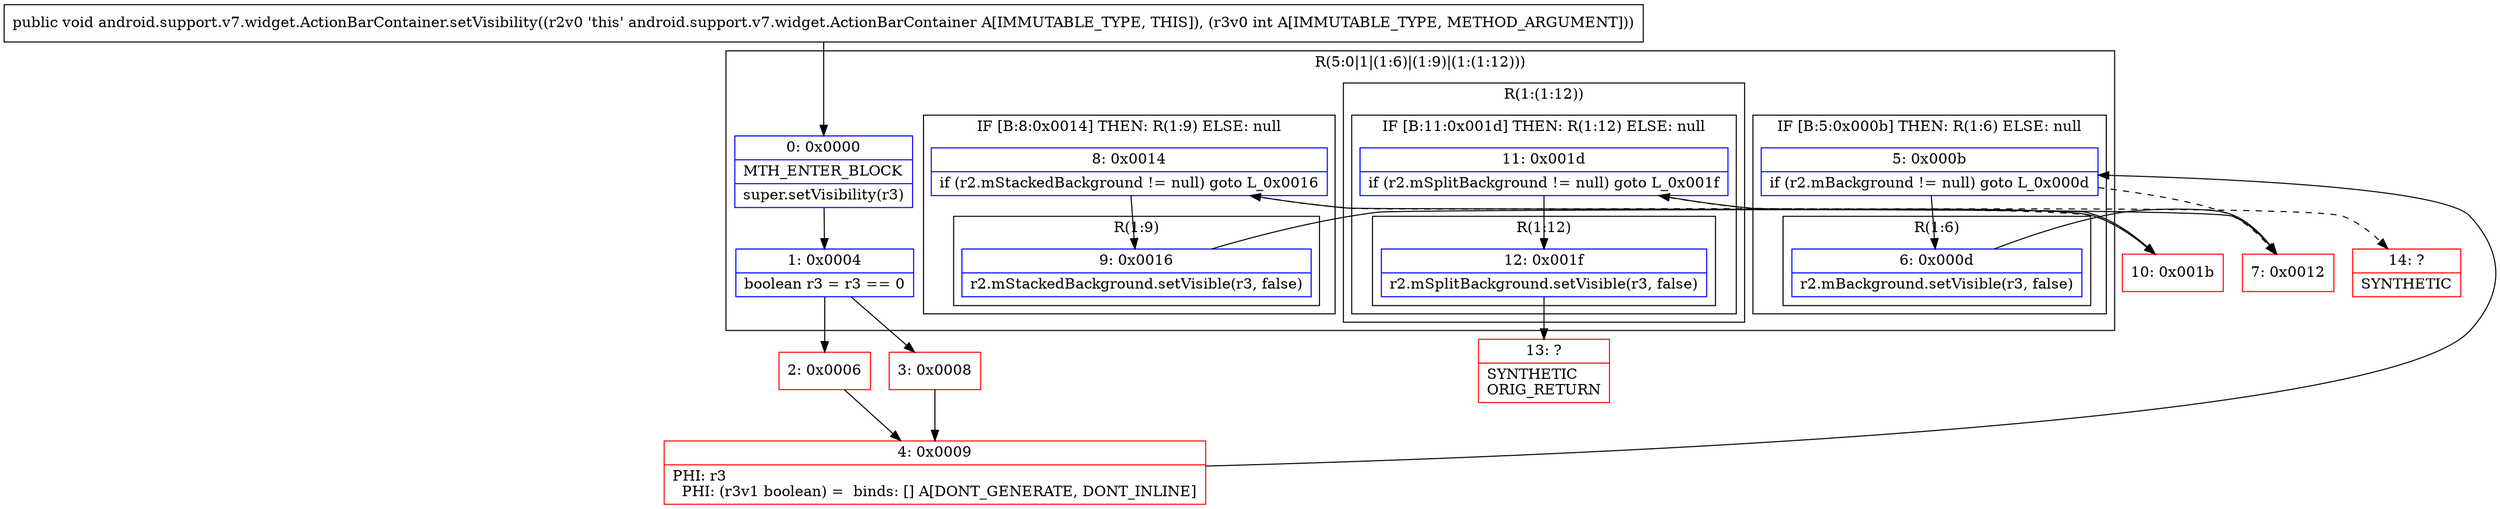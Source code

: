 digraph "CFG forandroid.support.v7.widget.ActionBarContainer.setVisibility(I)V" {
subgraph cluster_Region_662136110 {
label = "R(5:0|1|(1:6)|(1:9)|(1:(1:12)))";
node [shape=record,color=blue];
Node_0 [shape=record,label="{0\:\ 0x0000|MTH_ENTER_BLOCK\l|super.setVisibility(r3)\l}"];
Node_1 [shape=record,label="{1\:\ 0x0004|boolean r3 = r3 == 0\l}"];
subgraph cluster_IfRegion_1063226905 {
label = "IF [B:5:0x000b] THEN: R(1:6) ELSE: null";
node [shape=record,color=blue];
Node_5 [shape=record,label="{5\:\ 0x000b|if (r2.mBackground != null) goto L_0x000d\l}"];
subgraph cluster_Region_239595246 {
label = "R(1:6)";
node [shape=record,color=blue];
Node_6 [shape=record,label="{6\:\ 0x000d|r2.mBackground.setVisible(r3, false)\l}"];
}
}
subgraph cluster_IfRegion_1711578788 {
label = "IF [B:8:0x0014] THEN: R(1:9) ELSE: null";
node [shape=record,color=blue];
Node_8 [shape=record,label="{8\:\ 0x0014|if (r2.mStackedBackground != null) goto L_0x0016\l}"];
subgraph cluster_Region_1729315954 {
label = "R(1:9)";
node [shape=record,color=blue];
Node_9 [shape=record,label="{9\:\ 0x0016|r2.mStackedBackground.setVisible(r3, false)\l}"];
}
}
subgraph cluster_Region_631080018 {
label = "R(1:(1:12))";
node [shape=record,color=blue];
subgraph cluster_IfRegion_292303741 {
label = "IF [B:11:0x001d] THEN: R(1:12) ELSE: null";
node [shape=record,color=blue];
Node_11 [shape=record,label="{11\:\ 0x001d|if (r2.mSplitBackground != null) goto L_0x001f\l}"];
subgraph cluster_Region_210560888 {
label = "R(1:12)";
node [shape=record,color=blue];
Node_12 [shape=record,label="{12\:\ 0x001f|r2.mSplitBackground.setVisible(r3, false)\l}"];
}
}
}
}
Node_2 [shape=record,color=red,label="{2\:\ 0x0006}"];
Node_3 [shape=record,color=red,label="{3\:\ 0x0008}"];
Node_4 [shape=record,color=red,label="{4\:\ 0x0009|PHI: r3 \l  PHI: (r3v1 boolean) =  binds: [] A[DONT_GENERATE, DONT_INLINE]\l}"];
Node_7 [shape=record,color=red,label="{7\:\ 0x0012}"];
Node_10 [shape=record,color=red,label="{10\:\ 0x001b}"];
Node_13 [shape=record,color=red,label="{13\:\ ?|SYNTHETIC\lORIG_RETURN\l}"];
Node_14 [shape=record,color=red,label="{14\:\ ?|SYNTHETIC\l}"];
MethodNode[shape=record,label="{public void android.support.v7.widget.ActionBarContainer.setVisibility((r2v0 'this' android.support.v7.widget.ActionBarContainer A[IMMUTABLE_TYPE, THIS]), (r3v0 int A[IMMUTABLE_TYPE, METHOD_ARGUMENT])) }"];
MethodNode -> Node_0;
Node_0 -> Node_1;
Node_1 -> Node_2;
Node_1 -> Node_3;
Node_5 -> Node_6;
Node_5 -> Node_7[style=dashed];
Node_6 -> Node_7;
Node_8 -> Node_9;
Node_8 -> Node_10[style=dashed];
Node_9 -> Node_10;
Node_11 -> Node_12;
Node_11 -> Node_14[style=dashed];
Node_12 -> Node_13;
Node_2 -> Node_4;
Node_3 -> Node_4;
Node_4 -> Node_5;
Node_7 -> Node_8;
Node_10 -> Node_11;
}

